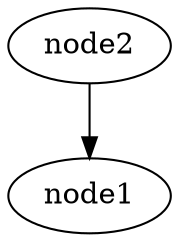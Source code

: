 strict digraph {
	graph [bb="-68.105,-23.32,68.105,23.32"];
	node [label="\N"];
	node2	 [height=0.5,
		pos="-35.605,5.3196",
		width=0.90278];
	node1	 [height=0.5,
		pos="35.605,-5.3196",
		width=0.90278];
	node2 -> node1	 [pos="e,3.9176,-0.58532 -4.1639,0.62212 -4.0801,0.60959 -3.9963,0.59706 -3.9124,0.58453"];
}
